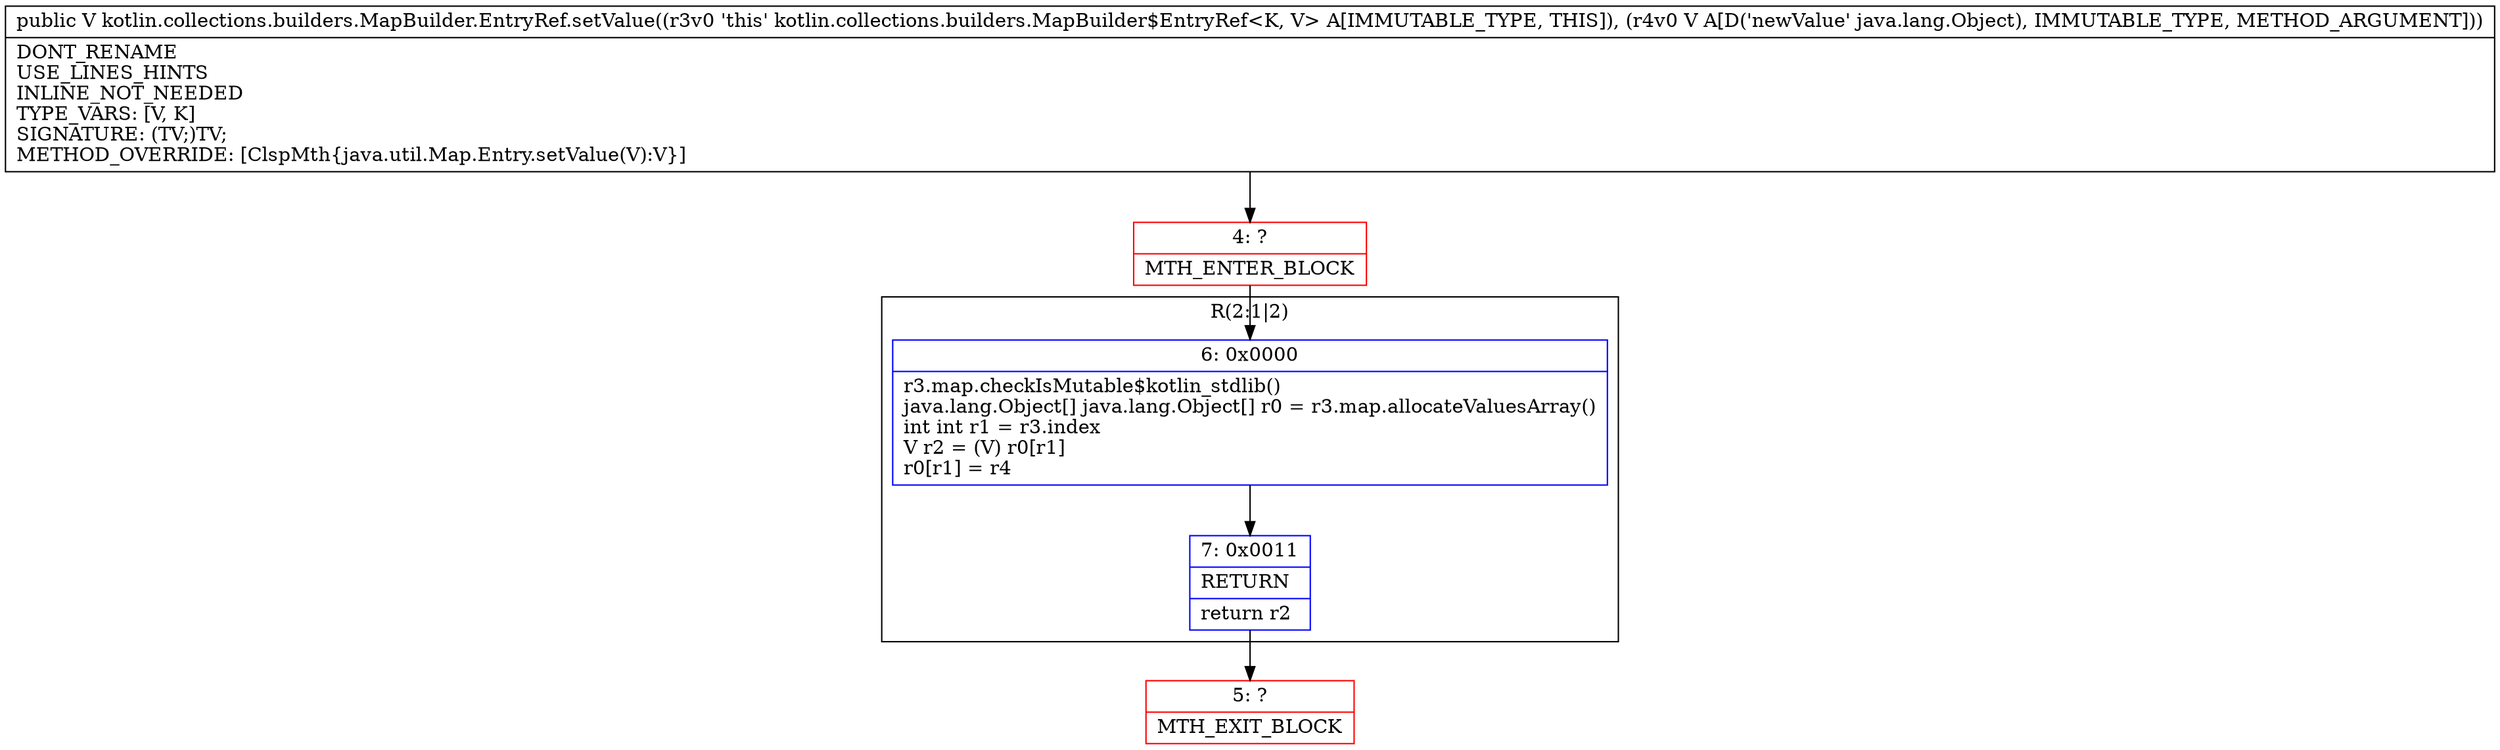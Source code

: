 digraph "CFG forkotlin.collections.builders.MapBuilder.EntryRef.setValue(Ljava\/lang\/Object;)Ljava\/lang\/Object;" {
subgraph cluster_Region_251517178 {
label = "R(2:1|2)";
node [shape=record,color=blue];
Node_6 [shape=record,label="{6\:\ 0x0000|r3.map.checkIsMutable$kotlin_stdlib()\ljava.lang.Object[] java.lang.Object[] r0 = r3.map.allocateValuesArray()\lint int r1 = r3.index\lV r2 = (V) r0[r1]\lr0[r1] = r4\l}"];
Node_7 [shape=record,label="{7\:\ 0x0011|RETURN\l|return r2\l}"];
}
Node_4 [shape=record,color=red,label="{4\:\ ?|MTH_ENTER_BLOCK\l}"];
Node_5 [shape=record,color=red,label="{5\:\ ?|MTH_EXIT_BLOCK\l}"];
MethodNode[shape=record,label="{public V kotlin.collections.builders.MapBuilder.EntryRef.setValue((r3v0 'this' kotlin.collections.builders.MapBuilder$EntryRef\<K, V\> A[IMMUTABLE_TYPE, THIS]), (r4v0 V A[D('newValue' java.lang.Object), IMMUTABLE_TYPE, METHOD_ARGUMENT]))  | DONT_RENAME\lUSE_LINES_HINTS\lINLINE_NOT_NEEDED\lTYPE_VARS: [V, K]\lSIGNATURE: (TV;)TV;\lMETHOD_OVERRIDE: [ClspMth\{java.util.Map.Entry.setValue(V):V\}]\l}"];
MethodNode -> Node_4;Node_6 -> Node_7;
Node_7 -> Node_5;
Node_4 -> Node_6;
}

